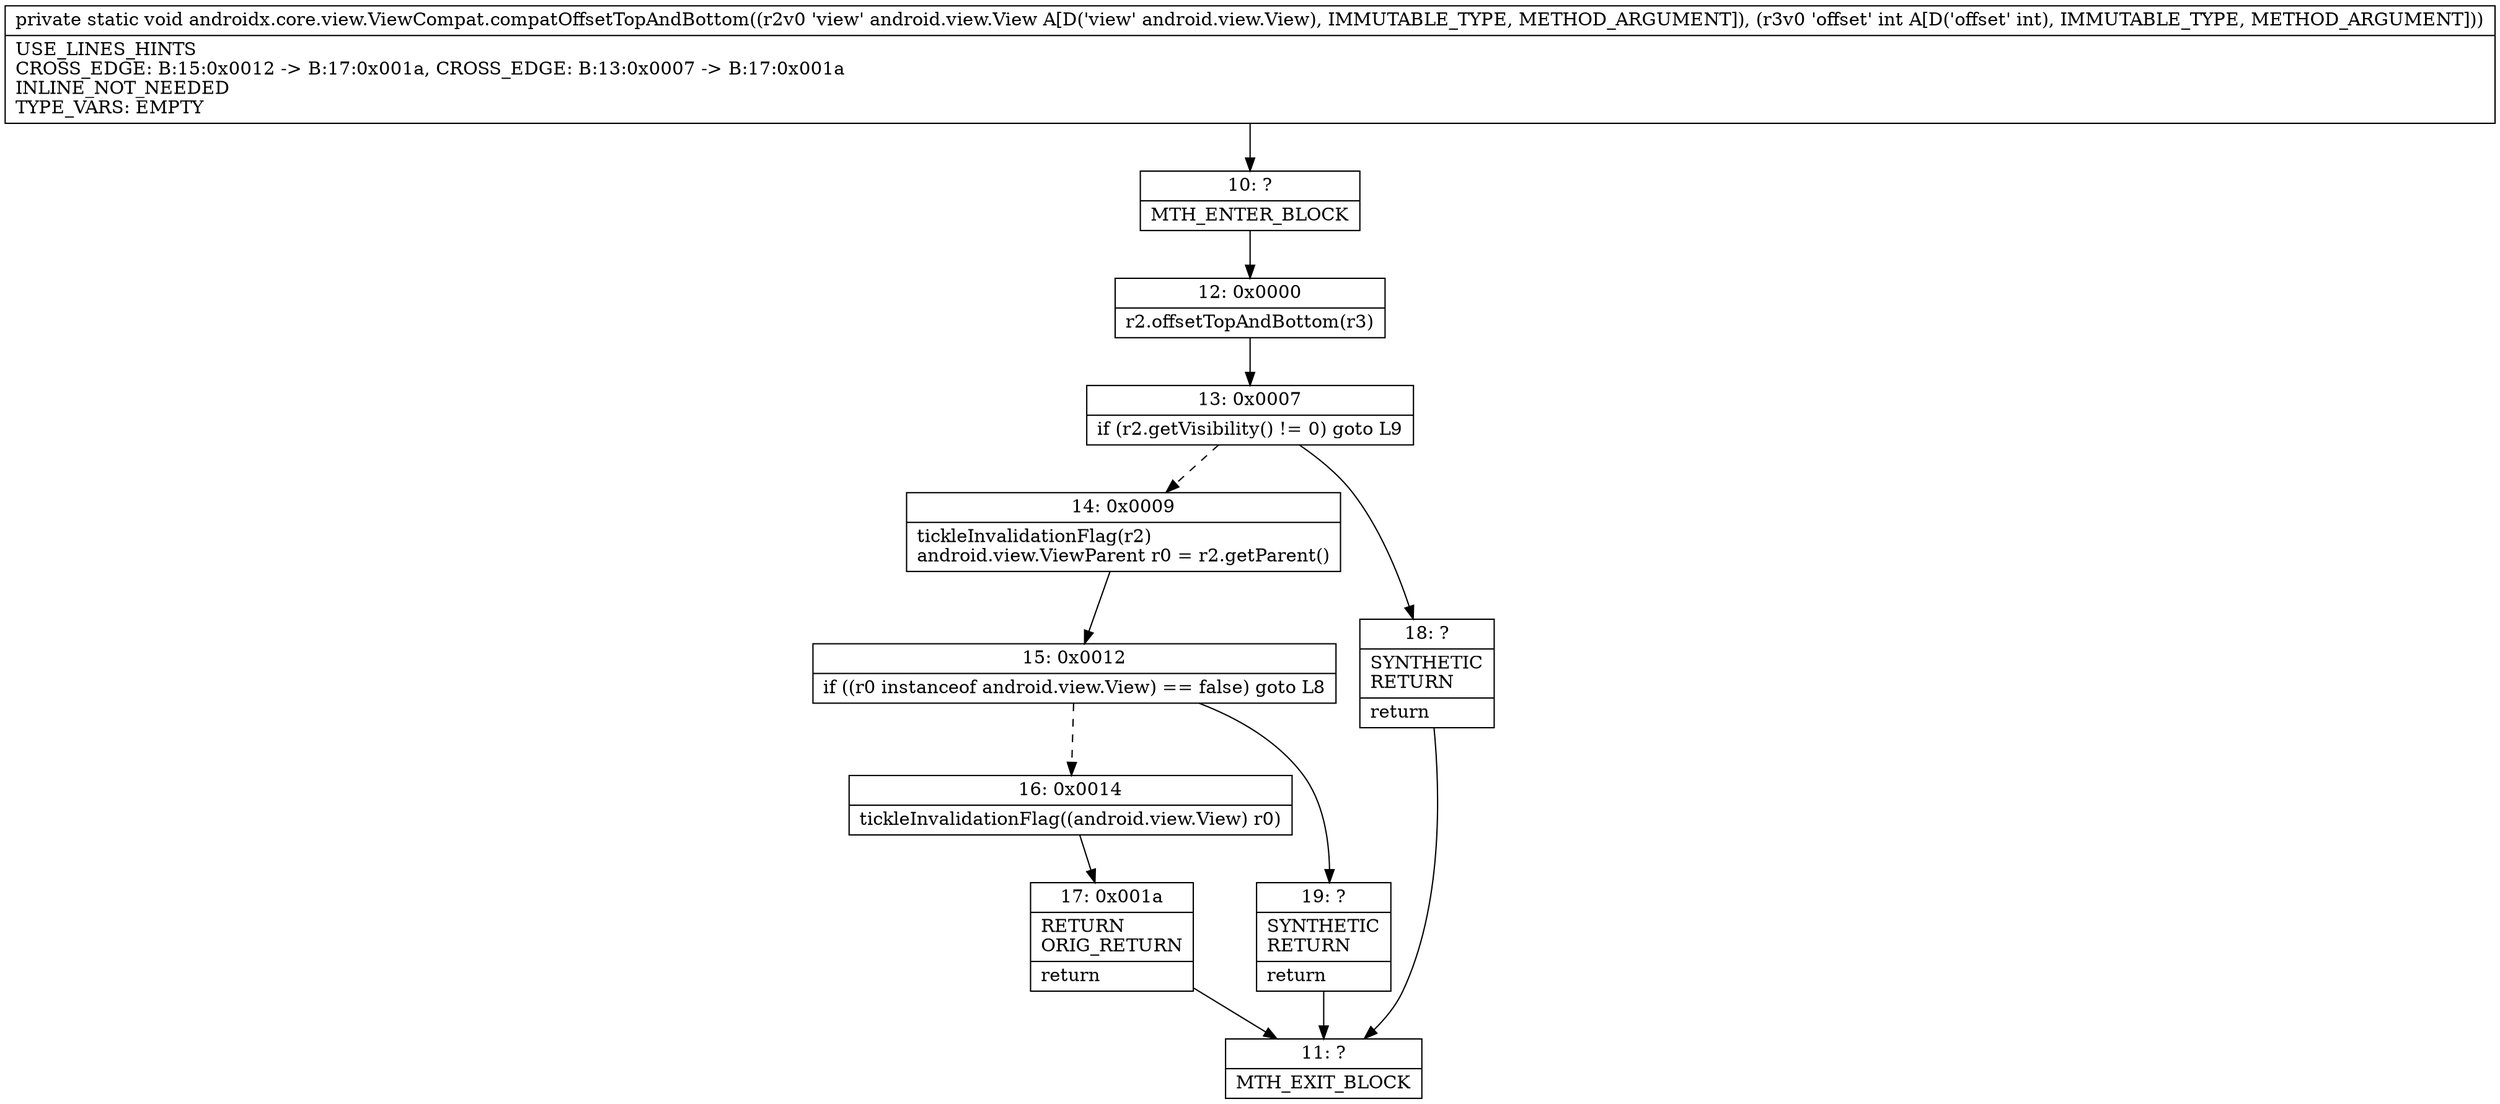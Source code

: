 digraph "CFG forandroidx.core.view.ViewCompat.compatOffsetTopAndBottom(Landroid\/view\/View;I)V" {
Node_10 [shape=record,label="{10\:\ ?|MTH_ENTER_BLOCK\l}"];
Node_12 [shape=record,label="{12\:\ 0x0000|r2.offsetTopAndBottom(r3)\l}"];
Node_13 [shape=record,label="{13\:\ 0x0007|if (r2.getVisibility() != 0) goto L9\l}"];
Node_14 [shape=record,label="{14\:\ 0x0009|tickleInvalidationFlag(r2)\landroid.view.ViewParent r0 = r2.getParent()\l}"];
Node_15 [shape=record,label="{15\:\ 0x0012|if ((r0 instanceof android.view.View) == false) goto L8\l}"];
Node_16 [shape=record,label="{16\:\ 0x0014|tickleInvalidationFlag((android.view.View) r0)\l}"];
Node_17 [shape=record,label="{17\:\ 0x001a|RETURN\lORIG_RETURN\l|return\l}"];
Node_11 [shape=record,label="{11\:\ ?|MTH_EXIT_BLOCK\l}"];
Node_19 [shape=record,label="{19\:\ ?|SYNTHETIC\lRETURN\l|return\l}"];
Node_18 [shape=record,label="{18\:\ ?|SYNTHETIC\lRETURN\l|return\l}"];
MethodNode[shape=record,label="{private static void androidx.core.view.ViewCompat.compatOffsetTopAndBottom((r2v0 'view' android.view.View A[D('view' android.view.View), IMMUTABLE_TYPE, METHOD_ARGUMENT]), (r3v0 'offset' int A[D('offset' int), IMMUTABLE_TYPE, METHOD_ARGUMENT]))  | USE_LINES_HINTS\lCROSS_EDGE: B:15:0x0012 \-\> B:17:0x001a, CROSS_EDGE: B:13:0x0007 \-\> B:17:0x001a\lINLINE_NOT_NEEDED\lTYPE_VARS: EMPTY\l}"];
MethodNode -> Node_10;Node_10 -> Node_12;
Node_12 -> Node_13;
Node_13 -> Node_14[style=dashed];
Node_13 -> Node_18;
Node_14 -> Node_15;
Node_15 -> Node_16[style=dashed];
Node_15 -> Node_19;
Node_16 -> Node_17;
Node_17 -> Node_11;
Node_19 -> Node_11;
Node_18 -> Node_11;
}

